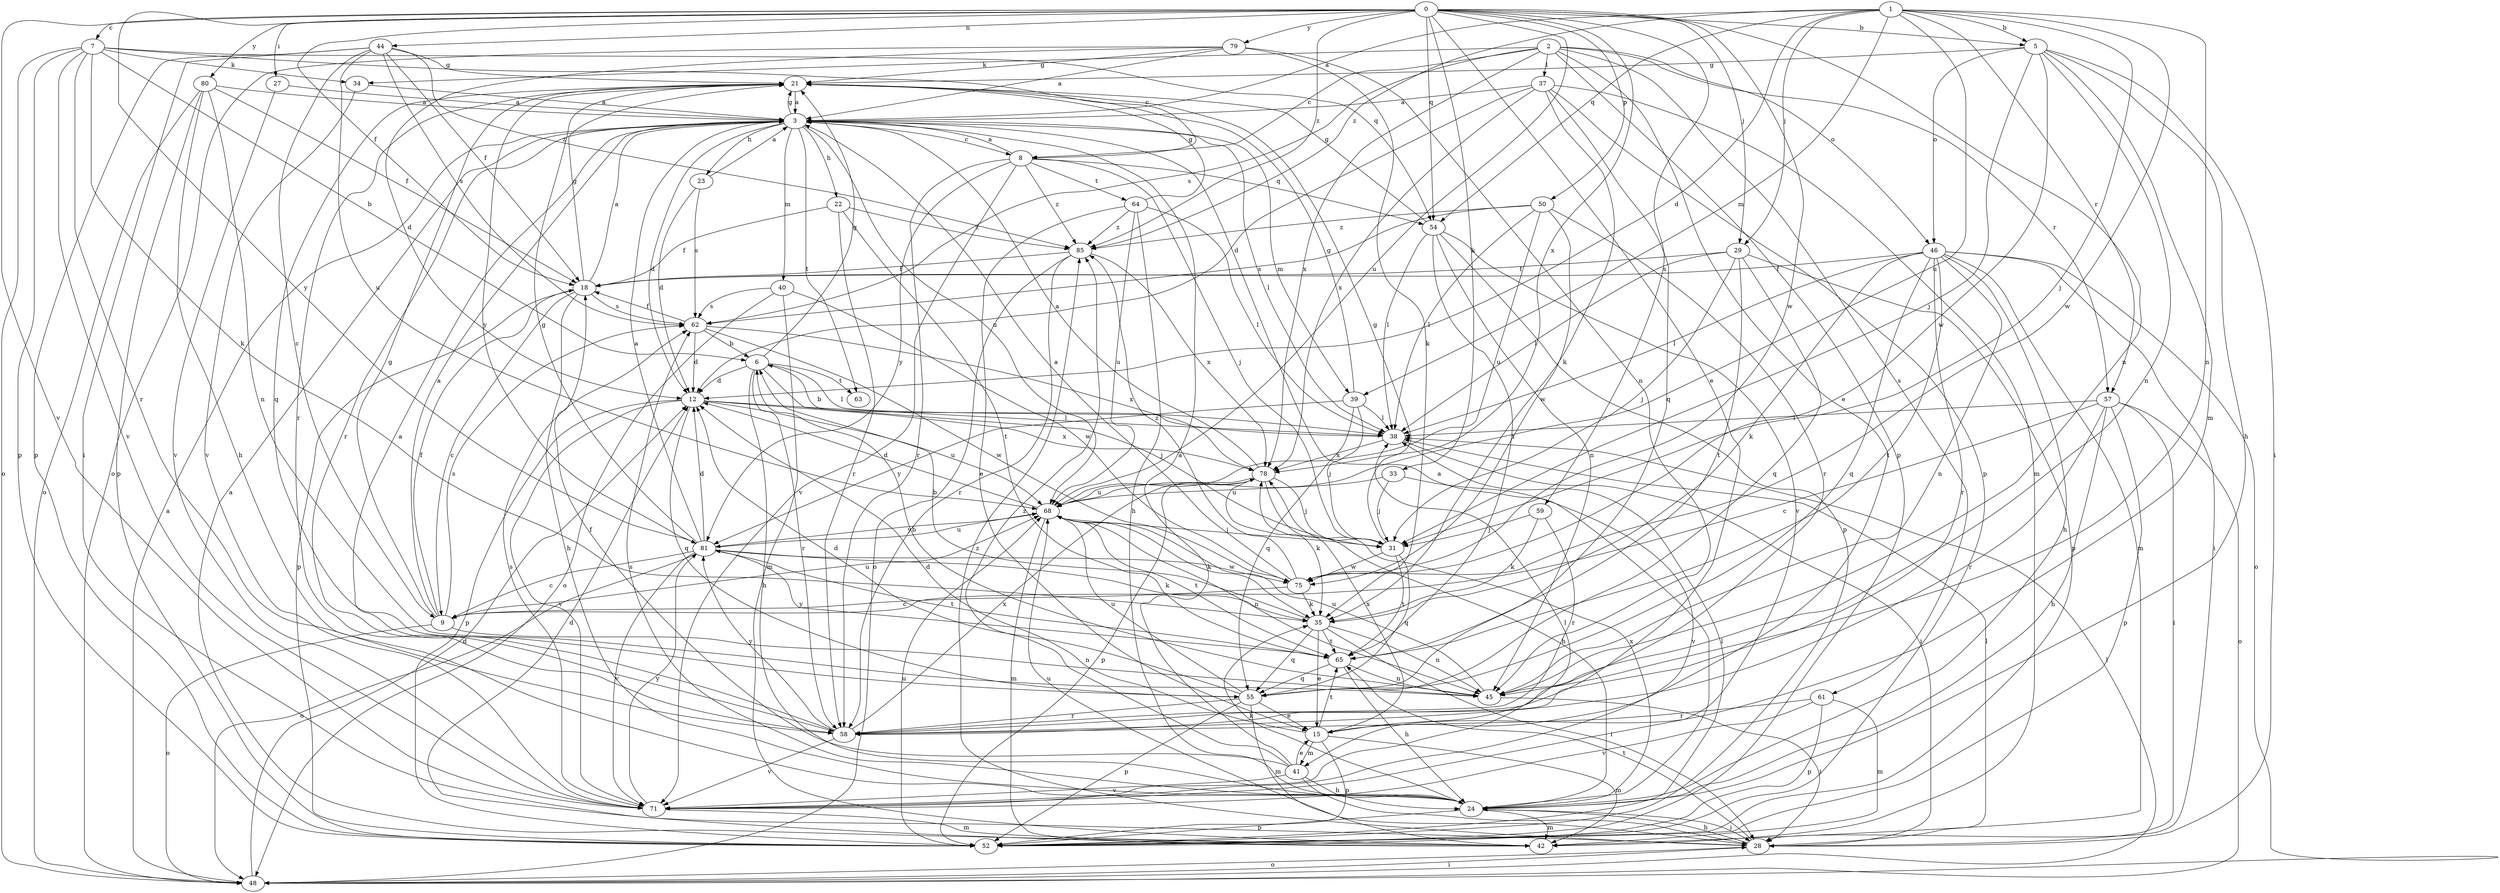 strict digraph  {
0;
1;
2;
3;
5;
6;
7;
8;
9;
12;
15;
18;
21;
22;
23;
24;
27;
28;
29;
31;
33;
34;
35;
37;
38;
39;
40;
41;
42;
44;
45;
46;
48;
50;
52;
54;
55;
57;
58;
59;
61;
62;
63;
64;
65;
68;
71;
75;
78;
79;
80;
81;
85;
0 -> 5  [label=b];
0 -> 7  [label=c];
0 -> 15  [label=e];
0 -> 18  [label=f];
0 -> 27  [label=i];
0 -> 29  [label=j];
0 -> 33  [label=k];
0 -> 44  [label=n];
0 -> 45  [label=n];
0 -> 50  [label=p];
0 -> 54  [label=q];
0 -> 59  [label=s];
0 -> 68  [label=u];
0 -> 71  [label=v];
0 -> 75  [label=w];
0 -> 78  [label=x];
0 -> 79  [label=y];
0 -> 80  [label=y];
0 -> 81  [label=y];
0 -> 85  [label=z];
1 -> 3  [label=a];
1 -> 5  [label=b];
1 -> 12  [label=d];
1 -> 29  [label=j];
1 -> 31  [label=j];
1 -> 39  [label=m];
1 -> 45  [label=n];
1 -> 54  [label=q];
1 -> 57  [label=r];
1 -> 68  [label=u];
1 -> 75  [label=w];
1 -> 85  [label=z];
2 -> 8  [label=c];
2 -> 15  [label=e];
2 -> 34  [label=k];
2 -> 37  [label=l];
2 -> 46  [label=o];
2 -> 52  [label=p];
2 -> 57  [label=r];
2 -> 61  [label=s];
2 -> 62  [label=s];
2 -> 78  [label=x];
3 -> 8  [label=c];
3 -> 12  [label=d];
3 -> 21  [label=g];
3 -> 22  [label=h];
3 -> 23  [label=h];
3 -> 38  [label=l];
3 -> 39  [label=m];
3 -> 40  [label=m];
3 -> 58  [label=r];
3 -> 63  [label=t];
3 -> 68  [label=u];
5 -> 21  [label=g];
5 -> 24  [label=h];
5 -> 28  [label=i];
5 -> 31  [label=j];
5 -> 41  [label=m];
5 -> 45  [label=n];
5 -> 46  [label=o];
5 -> 75  [label=w];
6 -> 12  [label=d];
6 -> 21  [label=g];
6 -> 24  [label=h];
6 -> 31  [label=j];
6 -> 38  [label=l];
6 -> 58  [label=r];
6 -> 63  [label=t];
7 -> 6  [label=b];
7 -> 8  [label=c];
7 -> 34  [label=k];
7 -> 35  [label=k];
7 -> 48  [label=o];
7 -> 52  [label=p];
7 -> 54  [label=q];
7 -> 58  [label=r];
7 -> 71  [label=v];
8 -> 3  [label=a];
8 -> 31  [label=j];
8 -> 54  [label=q];
8 -> 58  [label=r];
8 -> 64  [label=t];
8 -> 71  [label=v];
8 -> 81  [label=y];
8 -> 85  [label=z];
9 -> 3  [label=a];
9 -> 18  [label=f];
9 -> 21  [label=g];
9 -> 45  [label=n];
9 -> 48  [label=o];
9 -> 62  [label=s];
9 -> 68  [label=u];
12 -> 38  [label=l];
12 -> 52  [label=p];
12 -> 55  [label=q];
12 -> 68  [label=u];
12 -> 71  [label=v];
12 -> 78  [label=x];
15 -> 12  [label=d];
15 -> 41  [label=m];
15 -> 42  [label=m];
15 -> 52  [label=p];
15 -> 65  [label=t];
15 -> 78  [label=x];
18 -> 3  [label=a];
18 -> 9  [label=c];
18 -> 21  [label=g];
18 -> 24  [label=h];
18 -> 52  [label=p];
18 -> 62  [label=s];
21 -> 3  [label=a];
21 -> 55  [label=q];
21 -> 58  [label=r];
21 -> 81  [label=y];
22 -> 18  [label=f];
22 -> 58  [label=r];
22 -> 65  [label=t];
22 -> 85  [label=z];
23 -> 3  [label=a];
23 -> 12  [label=d];
23 -> 62  [label=s];
24 -> 3  [label=a];
24 -> 28  [label=i];
24 -> 35  [label=k];
24 -> 42  [label=m];
24 -> 52  [label=p];
24 -> 62  [label=s];
24 -> 78  [label=x];
27 -> 3  [label=a];
27 -> 71  [label=v];
28 -> 24  [label=h];
28 -> 38  [label=l];
28 -> 48  [label=o];
28 -> 65  [label=t];
28 -> 68  [label=u];
28 -> 85  [label=z];
29 -> 18  [label=f];
29 -> 31  [label=j];
29 -> 38  [label=l];
29 -> 52  [label=p];
29 -> 55  [label=q];
29 -> 65  [label=t];
31 -> 21  [label=g];
31 -> 55  [label=q];
31 -> 65  [label=t];
31 -> 75  [label=w];
33 -> 31  [label=j];
33 -> 68  [label=u];
33 -> 71  [label=v];
34 -> 3  [label=a];
34 -> 71  [label=v];
35 -> 6  [label=b];
35 -> 15  [label=e];
35 -> 28  [label=i];
35 -> 45  [label=n];
35 -> 55  [label=q];
35 -> 65  [label=t];
37 -> 3  [label=a];
37 -> 12  [label=d];
37 -> 35  [label=k];
37 -> 42  [label=m];
37 -> 52  [label=p];
37 -> 55  [label=q];
37 -> 78  [label=x];
38 -> 6  [label=b];
38 -> 28  [label=i];
38 -> 78  [label=x];
39 -> 21  [label=g];
39 -> 31  [label=j];
39 -> 38  [label=l];
39 -> 55  [label=q];
39 -> 81  [label=y];
40 -> 42  [label=m];
40 -> 48  [label=o];
40 -> 62  [label=s];
40 -> 75  [label=w];
41 -> 3  [label=a];
41 -> 15  [label=e];
41 -> 18  [label=f];
41 -> 24  [label=h];
41 -> 28  [label=i];
41 -> 71  [label=v];
41 -> 85  [label=z];
42 -> 3  [label=a];
42 -> 12  [label=d];
44 -> 9  [label=c];
44 -> 18  [label=f];
44 -> 21  [label=g];
44 -> 28  [label=i];
44 -> 52  [label=p];
44 -> 62  [label=s];
44 -> 68  [label=u];
44 -> 85  [label=z];
45 -> 6  [label=b];
45 -> 28  [label=i];
45 -> 68  [label=u];
46 -> 18  [label=f];
46 -> 24  [label=h];
46 -> 28  [label=i];
46 -> 35  [label=k];
46 -> 38  [label=l];
46 -> 42  [label=m];
46 -> 45  [label=n];
46 -> 48  [label=o];
46 -> 55  [label=q];
46 -> 58  [label=r];
46 -> 65  [label=t];
48 -> 3  [label=a];
48 -> 12  [label=d];
48 -> 28  [label=i];
48 -> 38  [label=l];
50 -> 38  [label=l];
50 -> 58  [label=r];
50 -> 62  [label=s];
50 -> 68  [label=u];
50 -> 75  [label=w];
50 -> 85  [label=z];
52 -> 38  [label=l];
52 -> 68  [label=u];
54 -> 21  [label=g];
54 -> 38  [label=l];
54 -> 45  [label=n];
54 -> 52  [label=p];
54 -> 65  [label=t];
54 -> 71  [label=v];
55 -> 12  [label=d];
55 -> 15  [label=e];
55 -> 42  [label=m];
55 -> 52  [label=p];
55 -> 58  [label=r];
55 -> 68  [label=u];
57 -> 9  [label=c];
57 -> 24  [label=h];
57 -> 28  [label=i];
57 -> 38  [label=l];
57 -> 48  [label=o];
57 -> 52  [label=p];
57 -> 58  [label=r];
58 -> 3  [label=a];
58 -> 71  [label=v];
58 -> 78  [label=x];
58 -> 81  [label=y];
59 -> 31  [label=j];
59 -> 35  [label=k];
59 -> 58  [label=r];
61 -> 42  [label=m];
61 -> 52  [label=p];
61 -> 58  [label=r];
61 -> 71  [label=v];
62 -> 6  [label=b];
62 -> 12  [label=d];
62 -> 18  [label=f];
62 -> 75  [label=w];
62 -> 78  [label=x];
64 -> 15  [label=e];
64 -> 21  [label=g];
64 -> 24  [label=h];
64 -> 38  [label=l];
64 -> 68  [label=u];
64 -> 85  [label=z];
65 -> 24  [label=h];
65 -> 45  [label=n];
65 -> 55  [label=q];
65 -> 81  [label=y];
68 -> 12  [label=d];
68 -> 31  [label=j];
68 -> 35  [label=k];
68 -> 42  [label=m];
68 -> 45  [label=n];
68 -> 65  [label=t];
68 -> 81  [label=y];
71 -> 38  [label=l];
71 -> 42  [label=m];
71 -> 62  [label=s];
71 -> 81  [label=y];
75 -> 3  [label=a];
75 -> 9  [label=c];
75 -> 35  [label=k];
75 -> 85  [label=z];
78 -> 3  [label=a];
78 -> 24  [label=h];
78 -> 31  [label=j];
78 -> 35  [label=k];
78 -> 52  [label=p];
78 -> 68  [label=u];
79 -> 3  [label=a];
79 -> 12  [label=d];
79 -> 21  [label=g];
79 -> 35  [label=k];
79 -> 45  [label=n];
79 -> 48  [label=o];
80 -> 3  [label=a];
80 -> 18  [label=f];
80 -> 24  [label=h];
80 -> 45  [label=n];
80 -> 48  [label=o];
80 -> 52  [label=p];
81 -> 3  [label=a];
81 -> 9  [label=c];
81 -> 12  [label=d];
81 -> 21  [label=g];
81 -> 35  [label=k];
81 -> 48  [label=o];
81 -> 65  [label=t];
81 -> 68  [label=u];
81 -> 71  [label=v];
81 -> 75  [label=w];
85 -> 18  [label=f];
85 -> 48  [label=o];
85 -> 58  [label=r];
85 -> 78  [label=x];
}
